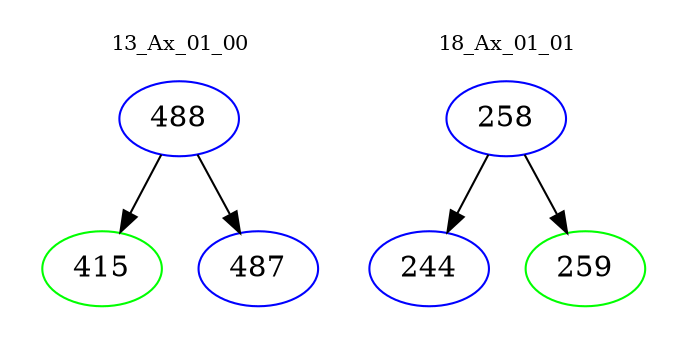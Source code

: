 digraph{
subgraph cluster_0 {
color = white
label = "13_Ax_01_00";
fontsize=10;
T0_488 [label="488", color="blue"]
T0_488 -> T0_415 [color="black"]
T0_415 [label="415", color="green"]
T0_488 -> T0_487 [color="black"]
T0_487 [label="487", color="blue"]
}
subgraph cluster_1 {
color = white
label = "18_Ax_01_01";
fontsize=10;
T1_258 [label="258", color="blue"]
T1_258 -> T1_244 [color="black"]
T1_244 [label="244", color="blue"]
T1_258 -> T1_259 [color="black"]
T1_259 [label="259", color="green"]
}
}
